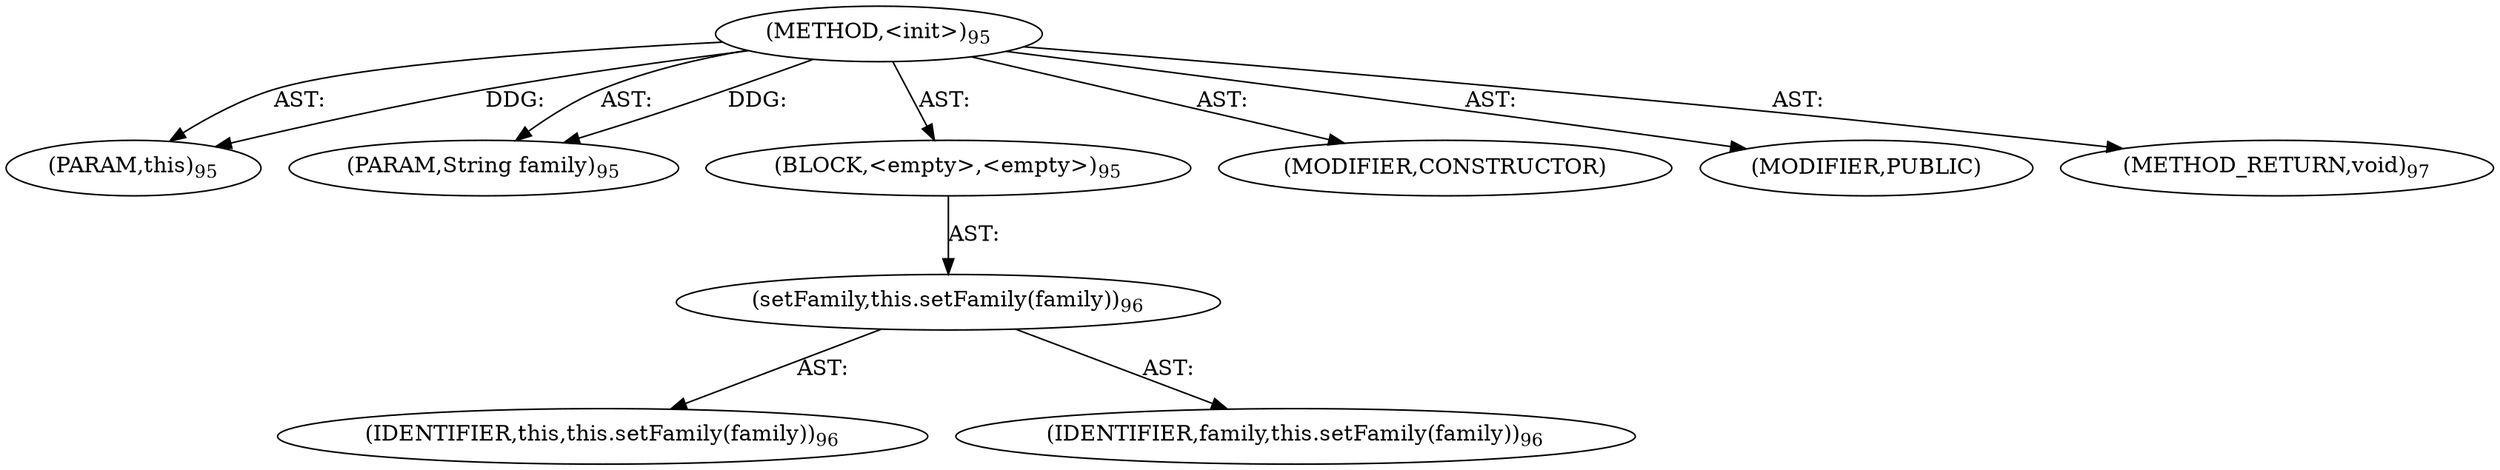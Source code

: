 digraph "&lt;init&gt;" {  
"111669149697" [label = <(METHOD,&lt;init&gt;)<SUB>95</SUB>> ]
"115964116995" [label = <(PARAM,this)<SUB>95</SUB>> ]
"115964116997" [label = <(PARAM,String family)<SUB>95</SUB>> ]
"25769803777" [label = <(BLOCK,&lt;empty&gt;,&lt;empty&gt;)<SUB>95</SUB>> ]
"30064771072" [label = <(setFamily,this.setFamily(family))<SUB>96</SUB>> ]
"68719476739" [label = <(IDENTIFIER,this,this.setFamily(family))<SUB>96</SUB>> ]
"68719476740" [label = <(IDENTIFIER,family,this.setFamily(family))<SUB>96</SUB>> ]
"133143986190" [label = <(MODIFIER,CONSTRUCTOR)> ]
"133143986191" [label = <(MODIFIER,PUBLIC)> ]
"128849018881" [label = <(METHOD_RETURN,void)<SUB>97</SUB>> ]
  "111669149697" -> "115964116995"  [ label = "AST: "] 
  "111669149697" -> "115964116997"  [ label = "AST: "] 
  "111669149697" -> "25769803777"  [ label = "AST: "] 
  "111669149697" -> "133143986190"  [ label = "AST: "] 
  "111669149697" -> "133143986191"  [ label = "AST: "] 
  "111669149697" -> "128849018881"  [ label = "AST: "] 
  "25769803777" -> "30064771072"  [ label = "AST: "] 
  "30064771072" -> "68719476739"  [ label = "AST: "] 
  "30064771072" -> "68719476740"  [ label = "AST: "] 
  "111669149697" -> "115964116995"  [ label = "DDG: "] 
  "111669149697" -> "115964116997"  [ label = "DDG: "] 
}
